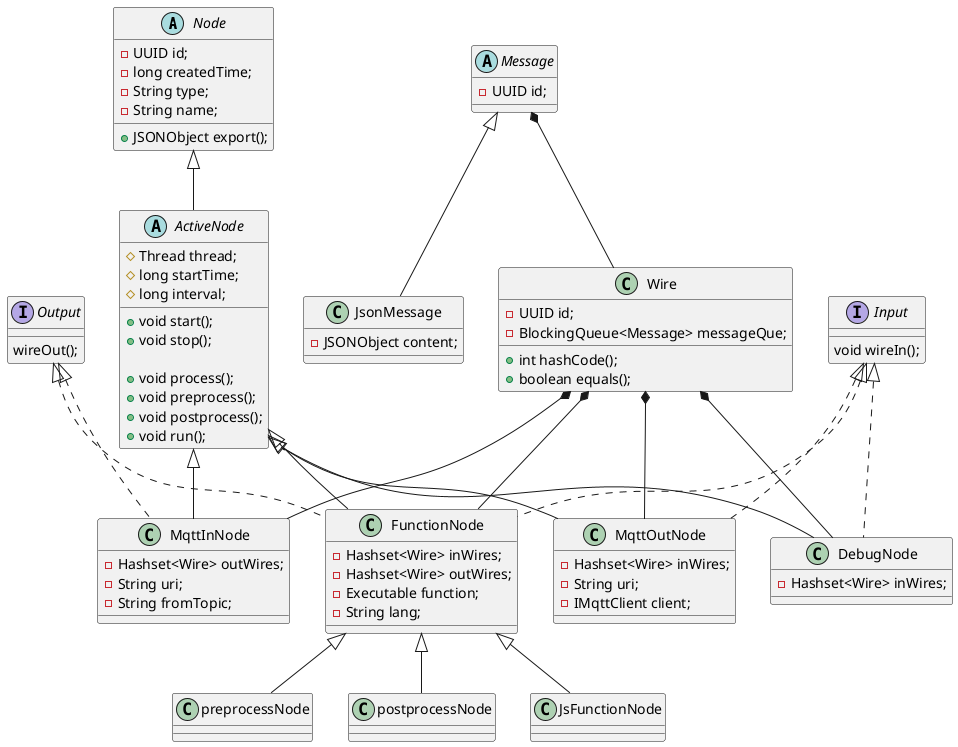 @startuml "mqtt project"

abstract class Node {
    -UUID id;
    -long createdTime;
    -String type;
    -String name;

    +JSONObject export();
}

abstract class ActiveNode {
    #Thread thread;
    #long startTime;
    #long interval;

    +void start();
    +void stop();

    +void process();
    +void preprocess();
    +void postprocess();
    +void run();
}

class Wire {
    -UUID id;
    -BlockingQueue<Message> messageQue;

    +int hashCode();
    +boolean equals();
}

interface Output {
    wireOut();
}

interface Input {
    void wireIn();
}

class FunctionNode {
    -Hashset<Wire> inWires;
    -Hashset<Wire> outWires;
    -Executable function;
    -String lang;
}

class MqttInNode {
    -Hashset<Wire> outWires;
    -String uri;
    -String fromTopic;
}

class MqttOutNode {
    -Hashset<Wire> inWires;
    -String uri;
    -IMqttClient client;
}

class DebugNode {
    -Hashset<Wire> inWires;
}

abstract class Message {
    -UUID id;
}

class JsonMessage {
    -JSONObject content;
}

Node <|-- ActiveNode

ActiveNode <|-- MqttInNode
ActiveNode <|-- MqttOutNode
ActiveNode <|-- FunctionNode
ActiveNode <|-- DebugNode

Output <|.. MqttInNode
Input <|.. MqttOutNode
Output <|.. FunctionNode
Input <|.. FunctionNode
Input <|.. DebugNode

Wire *-- FunctionNode
Wire *-- MqttInNode
Wire *-- MqttOutNode
Wire *-- DebugNode

Message <|-- JsonMessage
Message *-- Wire

FunctionNode <|-- preprocessNode
FunctionNode <|-- postprocessNode

FunctionNode <|-- JsFunctionNode



@enduml